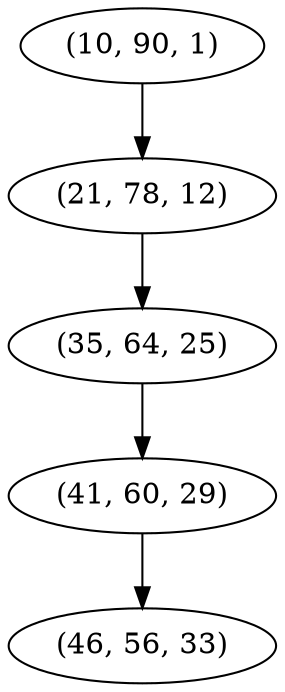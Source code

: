digraph tree {
    "(10, 90, 1)";
    "(21, 78, 12)";
    "(35, 64, 25)";
    "(41, 60, 29)";
    "(46, 56, 33)";
    "(10, 90, 1)" -> "(21, 78, 12)";
    "(21, 78, 12)" -> "(35, 64, 25)";
    "(35, 64, 25)" -> "(41, 60, 29)";
    "(41, 60, 29)" -> "(46, 56, 33)";
}

